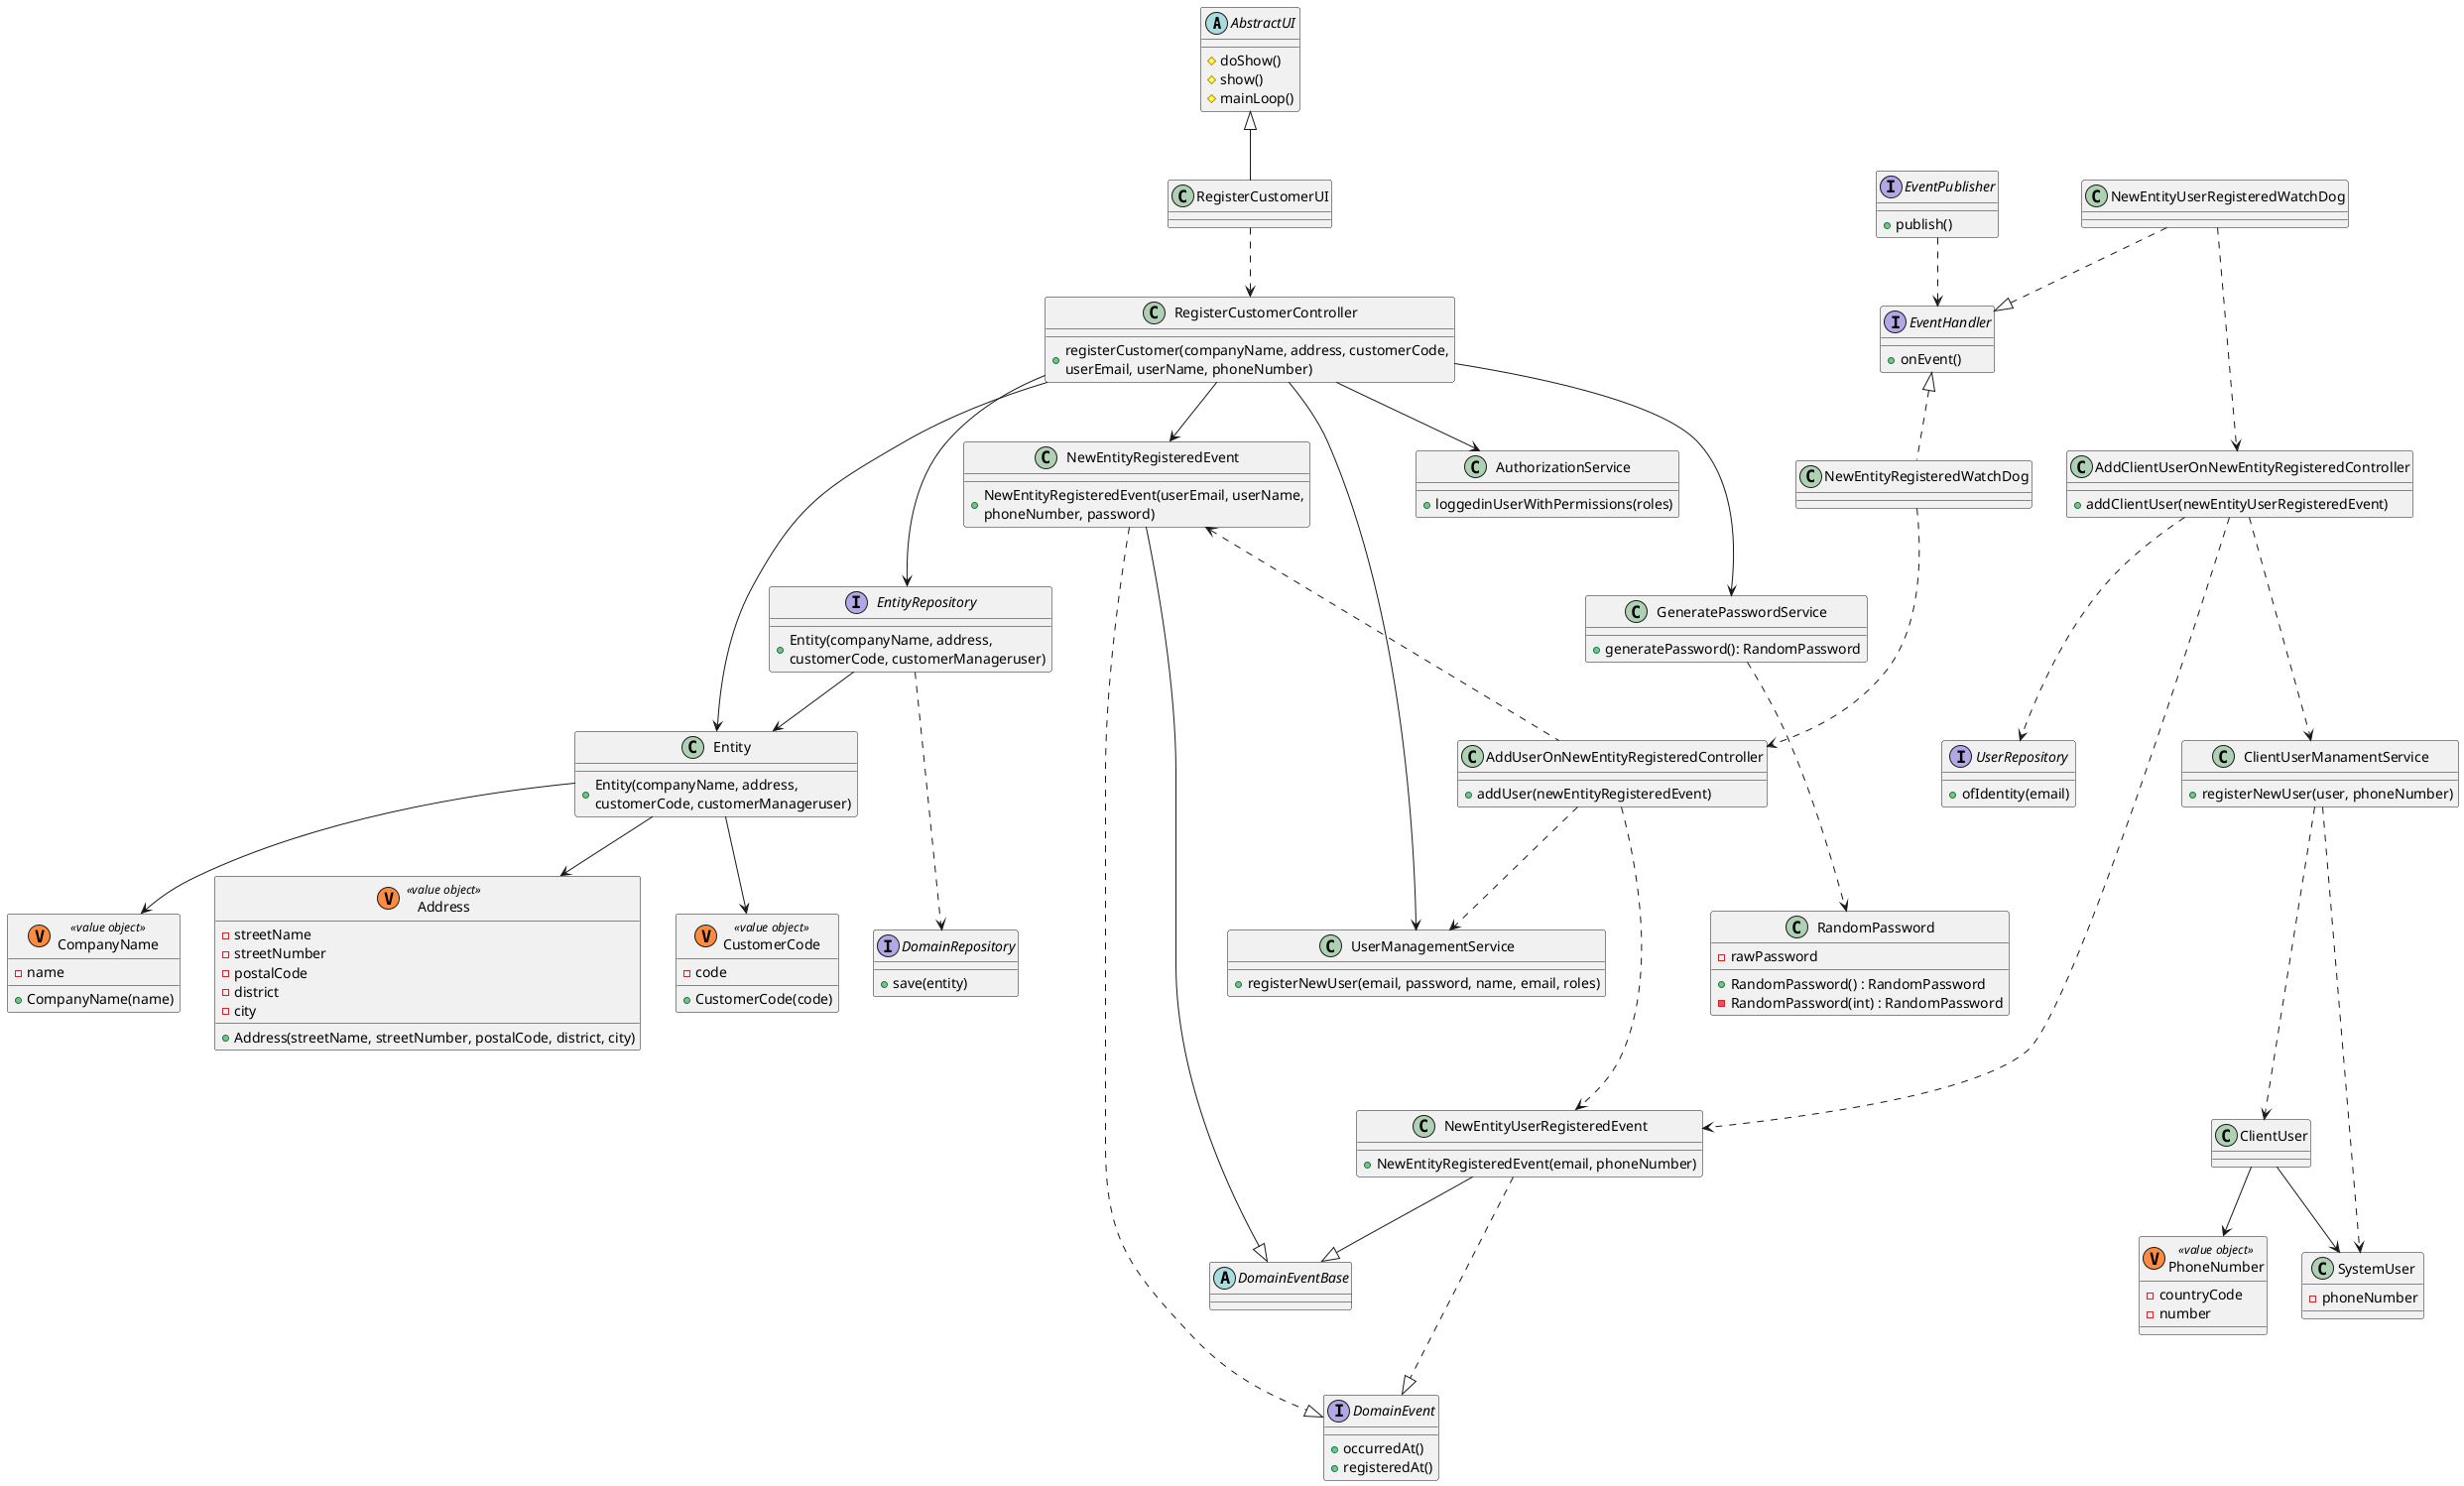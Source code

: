 @startuml



abstract class AbstractUI {
    # doShow()
    # show()
    # mainLoop()
}

class AuthorizationService {
    + loggedinUserWithPermissions(roles)
}

class UserManagementService {
    + registerNewUser(email, password, name, email, roles)
}
class ClientUserManamentService {
    + registerNewUser(user, phoneNumber)
}

interface EventPublisher{
    + publish()
}
interface EventHandler{
    + onEvent()
}
interface DomainEvent{
    + occurredAt()
    + registeredAt()
}
interface DomainRepository{
+ save(entity)
}



class RegisterCustomerUI {

}

class RegisterCustomerController{
+ registerCustomer(companyName, address, customerCode,\nuserEmail, userName, phoneNumber)
}
class AddUserOnNewEntityRegisteredController{
+ addUser(newEntityRegisteredEvent)
}
class AddClientUserOnNewEntityRegisteredController{
+ addClientUser(newEntityUserRegisteredEvent)
}
class GeneratePasswordService {
+ generatePassword(): RandomPassword
}

class RandomPassword{
- rawPassword
+ RandomPassword() : RandomPassword
- RandomPassword(int) : RandomPassword
}

class Entity{
+ Entity(companyName, address,\ncustomerCode, customerManageruser)
}


interface EntityRepository {
+ Entity(companyName, address,\ncustomerCode, customerManageruser)
}
interface UserRepository {
+ofIdentity(email)
}

class CustomerCode <<(V,#FF8B40) value object>>  {
- code
+ CustomerCode(code)
}
class CompanyName <<(V,#FF8B40) value object>> {
- name
+ CompanyName(name)
}
class Address <<(V,#FF8B40) value object>> {
- streetName
- streetNumber
- postalCode
- district
- city
+ Address(streetName, streetNumber, postalCode, district, city)
}
class NewEntityRegisteredEvent{
+ NewEntityRegisteredEvent(userEmail, userName,\nphoneNumber, password)
}
class NewEntityUserRegisteredEvent{
+ NewEntityRegisteredEvent(email, phoneNumber)
}
abstract class DomainEventBase {
}

class NewEntityRegisteredWatchDog{
}
class NewEntityUserRegisteredWatchDog{
}
class ClientUser {

}
class PhoneNumber <<(V,#FF8B40) value object>> {
- countryCode
- number
}

class SystemUser {
- phoneNumber
}


AbstractUI <|-- RegisterCustomerUI
RegisterCustomerUI .-> RegisterCustomerController


NewEntityRegisteredEvent --|> DomainEventBase
NewEntityUserRegisteredEvent --|> DomainEventBase
NewEntityRegisteredEvent .--|> DomainEvent
NewEntityUserRegisteredEvent .--|> DomainEvent


NewEntityRegisteredWatchDog .-up|> EventHandler
NewEntityUserRegisteredWatchDog .-|> EventHandler
NewEntityRegisteredWatchDog .--> AddUserOnNewEntityRegisteredController
NewEntityUserRegisteredWatchDog .--> AddClientUserOnNewEntityRegisteredController

EventPublisher .-> EventHandler

Entity --> CompanyName
Entity --> CustomerCode
Entity --> Address
EntityRepository .--> DomainRepository
EntityRepository --> Entity

RegisterCustomerController --> AuthorizationService
RegisterCustomerController -> UserManagementService
RegisterCustomerController ---> EntityRepository
RegisterCustomerController ---> Entity
RegisterCustomerController ---> GeneratePasswordService
RegisterCustomerController --> NewEntityRegisteredEvent


GeneratePasswordService .--> RandomPassword


AddUserOnNewEntityRegisteredController .-up-> NewEntityRegisteredEvent
AddUserOnNewEntityRegisteredController .--> NewEntityUserRegisteredEvent
AddUserOnNewEntityRegisteredController .-> UserManagementService

AddClientUserOnNewEntityRegisteredController .--> NewEntityUserRegisteredEvent
AddClientUserOnNewEntityRegisteredController .--> ClientUserManamentService
AddClientUserOnNewEntityRegisteredController .--> UserRepository


ClientUserManamentService .--> SystemUser
ClientUserManamentService .--> ClientUser
ClientUser --> SystemUser
ClientUser --> PhoneNumber




@enduml